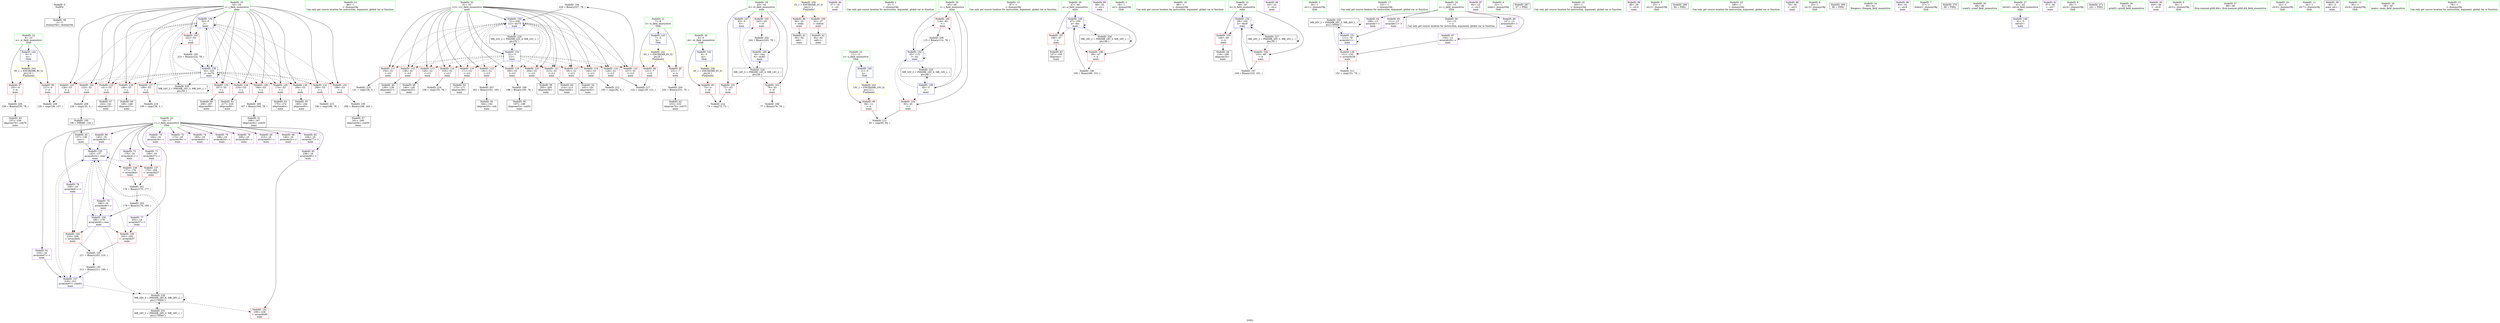 digraph "SVFG" {
	label="SVFG";

	Node0x5624395d97c0 [shape=record,color=grey,label="{NodeID: 0\nNullPtr}"];
	Node0x5624395d97c0 -> Node0x5624395f7b90[style=solid];
	Node0x5624395f84e0 [shape=record,color=red,label="{NodeID: 97\n235\<--9\n\<--w\nmain\n}"];
	Node0x5624395f84e0 -> Node0x5624396041d0[style=solid];
	Node0x5624395f6b70 [shape=record,color=green,label="{NodeID: 14\n86\<--1\n\<--dummyObj\nCan only get source location for instruction, argument, global var or function.}"];
	Node0x5624395fbef0 [shape=record,color=grey,label="{NodeID: 194\n228 = Binary(227, 78, )\n}"];
	Node0x5624395fbef0 -> Node0x5624395fff40[style=solid];
	Node0x5624395f9040 [shape=record,color=red,label="{NodeID: 111\n130\<--51\n\<--i12\nmain\n}"];
	Node0x5624395f9040 -> Node0x562439604950[style=solid];
	Node0x5624395f72b0 [shape=record,color=green,label="{NodeID: 28\n43\<--44\ntt\<--tt_field_insensitive\nmain\n}"];
	Node0x5624395f72b0 -> Node0x5624395f8820[style=solid];
	Node0x5624395f72b0 -> Node0x5624395f88f0[style=solid];
	Node0x5624395f72b0 -> Node0x5624395f89c0[style=solid];
	Node0x5624395f72b0 -> Node0x5624395ff580[style=solid];
	Node0x5624395f72b0 -> Node0x562439600010[style=solid];
	Node0x562439604650 [shape=record,color=grey,label="{NodeID: 208\n134 = cmp(133, 5, )\n}"];
	Node0x562439604650 -> Node0x562439601720[style=solid];
	Node0x5624395fe2e0 [shape=record,color=red,label="{NodeID: 125\n141\<--53\n\<--j\nmain\n}"];
	Node0x5624395fe2e0 -> Node0x5624395f8340[style=solid];
	Node0x5624395f7f30 [shape=record,color=black,label="{NodeID: 42\n65\<--62\ncall1\<--\nmain\n}"];
	Node0x5624395fee40 [shape=record,color=red,label="{NodeID: 139\n203\<--202\n\<--arrayidx57\nmain\n}"];
	Node0x5624395fee40 -> Node0x5624395fbbf0[style=solid];
	Node0x5624395f9ab0 [shape=record,color=black,label="{NodeID: 56\n197\<--196\nidxprom53\<--sub52\nmain\n}"];
	Node0x5624395ffa60 [shape=record,color=blue,label="{NodeID: 153\n51\<--5\ni12\<--\nmain\n}"];
	Node0x5624395ffa60 -> Node0x5624395f8f70[style=dashed];
	Node0x5624395ffa60 -> Node0x5624395f9040[style=dashed];
	Node0x5624395ffa60 -> Node0x5624395f9110[style=dashed];
	Node0x5624395ffa60 -> Node0x5624395f91e0[style=dashed];
	Node0x5624395ffa60 -> Node0x5624395f92b0[style=dashed];
	Node0x5624395ffa60 -> Node0x5624395f9380[style=dashed];
	Node0x5624395ffa60 -> Node0x5624395fdb90[style=dashed];
	Node0x5624395ffa60 -> Node0x5624395fdc60[style=dashed];
	Node0x5624395ffa60 -> Node0x5624395fdd30[style=dashed];
	Node0x5624395ffa60 -> Node0x5624395fde00[style=dashed];
	Node0x5624395ffa60 -> Node0x5624395fded0[style=dashed];
	Node0x5624395ffa60 -> Node0x5624395fdfa0[style=dashed];
	Node0x5624395ffa60 -> Node0x5624395fe070[style=dashed];
	Node0x5624395ffa60 -> Node0x5624395fff40[style=dashed];
	Node0x5624395ffa60 -> Node0x56243960ed80[style=dashed];
	Node0x5624395fa610 [shape=record,color=purple,label="{NodeID: 70\n165\<--16\narrayidx34\<--r\nmain\n}"];
	Node0x5624395fb170 [shape=record,color=purple,label="{NodeID: 84\n57\<--18\n\<--.str\nmain\n}"];
	Node0x5624395dca90 [shape=record,color=green,label="{NodeID: 1\n5\<--1\n\<--dummyObj\nCan only get source location for instruction, argument, global var or function.}"];
	Node0x5624395f85b0 [shape=record,color=red,label="{NodeID: 98\n94\<--11\n\<--n\nmain\n}"];
	Node0x5624395f85b0 -> Node0x562439604dd0[style=solid];
	Node0x5624395dd2c0 [shape=record,color=green,label="{NodeID: 15\n87\<--1\n\<--dummyObj\nCan only get source location for instruction, argument, global var or function.}"];
	Node0x5624395fc070 [shape=record,color=grey,label="{NodeID: 195\n200 = Binary(199, 163, )\n}"];
	Node0x5624395fc070 -> Node0x5624395f9b80[style=solid];
	Node0x5624395f9110 [shape=record,color=red,label="{NodeID: 112\n138\<--51\n\<--i12\nmain\n}"];
	Node0x5624395f9110 -> Node0x5624395f8270[style=solid];
	Node0x5624395f7380 [shape=record,color=green,label="{NodeID: 29\n45\<--46\ni\<--i_field_insensitive\nmain\n}"];
	Node0x5624395f7380 -> Node0x5624395f8a90[style=solid];
	Node0x5624395f7380 -> Node0x5624395f8b60[style=solid];
	Node0x5624395f7380 -> Node0x5624395ff650[style=solid];
	Node0x5624395f7380 -> Node0x5624395ff990[style=solid];
	Node0x5624396047d0 [shape=record,color=grey,label="{NodeID: 209\n128 = cmp(126, 127, )\n}"];
	Node0x5624395fe3b0 [shape=record,color=red,label="{NodeID: 126\n148\<--53\n\<--j\nmain\n}"];
	Node0x5624395fe3b0 -> Node0x5624395f9500[style=solid];
	Node0x5624395f8000 [shape=record,color=black,label="{NodeID: 43\n107\<--106\nidxprom\<--\nmain\n}"];
	Node0x5624395fef10 [shape=record,color=red,label="{NodeID: 140\n210\<--209\n\<--arrayidx61\nmain\n}"];
	Node0x5624395fef10 -> Node0x5624395fbbf0[style=solid];
	Node0x5624395f9b80 [shape=record,color=black,label="{NodeID: 57\n201\<--200\nidxprom56\<--sub55\nmain\n}"];
	Node0x5624395ffb30 [shape=record,color=blue,label="{NodeID: 154\n53\<--5\nj\<--\nmain\n}"];
	Node0x5624395ffb30 -> Node0x5624395fe140[style=dashed];
	Node0x5624395ffb30 -> Node0x5624395fe210[style=dashed];
	Node0x5624395ffb30 -> Node0x5624395fe2e0[style=dashed];
	Node0x5624395ffb30 -> Node0x5624395fe3b0[style=dashed];
	Node0x5624395ffb30 -> Node0x5624395fe480[style=dashed];
	Node0x5624395ffb30 -> Node0x5624395fe550[style=dashed];
	Node0x5624395ffb30 -> Node0x5624395fe620[style=dashed];
	Node0x5624395ffb30 -> Node0x5624395fe6f0[style=dashed];
	Node0x5624395ffb30 -> Node0x5624395fe7c0[style=dashed];
	Node0x5624395ffb30 -> Node0x5624395fe890[style=dashed];
	Node0x5624395ffb30 -> Node0x5624395fe960[style=dashed];
	Node0x5624395ffb30 -> Node0x5624395fea30[style=dashed];
	Node0x5624395ffb30 -> Node0x5624395feb00[style=dashed];
	Node0x5624395ffb30 -> Node0x5624395ffb30[style=dashed];
	Node0x5624395ffb30 -> Node0x5624395ffe70[style=dashed];
	Node0x5624395ffb30 -> Node0x56243960f280[style=dashed];
	Node0x5624395fa6e0 [shape=record,color=purple,label="{NodeID: 71\n169\<--16\narrayidx37\<--r\nmain\n}"];
	Node0x5624395fa6e0 -> Node0x5624395feca0[style=solid];
	Node0x5624395fb240 [shape=record,color=purple,label="{NodeID: 85\n58\<--20\n\<--.str.1\nmain\n}"];
	Node0x5624395f6690 [shape=record,color=green,label="{NodeID: 2\n18\<--1\n.str\<--dummyObj\nGlob }"];
	Node0x5624395f8680 [shape=record,color=red,label="{NodeID: 99\n56\<--22\n\<--stdin\nmain\n}"];
	Node0x5624395f8680 -> Node0x5624395f7e60[style=solid];
	Node0x5624395dd3c0 [shape=record,color=green,label="{NodeID: 16\n88\<--1\n\<--dummyObj\nCan only get source location for instruction, argument, global var or function.}"];
	Node0x5624395fc1f0 [shape=record,color=grey,label="{NodeID: 196\n100 = Binary(99, 101, )\n}"];
	Node0x5624395fc1f0 -> Node0x5624395ff720[style=solid];
	Node0x5624395f91e0 [shape=record,color=red,label="{NodeID: 113\n145\<--51\n\<--i12\nmain\n}"];
	Node0x5624395f91e0 -> Node0x5624395f9430[style=solid];
	Node0x5624395f7450 [shape=record,color=green,label="{NodeID: 30\n47\<--48\na\<--a_field_insensitive\nmain\n}"];
	Node0x5624395f7450 -> Node0x5624395f8c30[style=solid];
	Node0x5624395f7450 -> Node0x5624395f8d00[style=solid];
	Node0x5624395f7450 -> Node0x5624395ff720[style=solid];
	Node0x562439604950 [shape=record,color=grey,label="{NodeID: 210\n131 = cmp(130, 5, )\n}"];
	Node0x5624395fe480 [shape=record,color=red,label="{NodeID: 127\n158\<--53\n\<--j\nmain\n}"];
	Node0x5624395fe480 -> Node0x562439605550[style=solid];
	Node0x5624395f80d0 [shape=record,color=black,label="{NodeID: 44\n110\<--109\nidxprom10\<--\nmain\n}"];
	Node0x56243960d980 [shape=record,color=black,label="{NodeID: 224\nMR_14V_3 = PHI(MR_14V_4, MR_14V_2, )\npts\{44 \}\n}"];
	Node0x56243960d980 -> Node0x5624395f8820[style=dashed];
	Node0x56243960d980 -> Node0x5624395f88f0[style=dashed];
	Node0x56243960d980 -> Node0x5624395f89c0[style=dashed];
	Node0x56243960d980 -> Node0x562439600010[style=dashed];
	Node0x5624395fefe0 [shape=record,color=red,label="{NodeID: 141\n239\<--238\n\<--arrayidx80\nmain\n}"];
	Node0x5624395f9c50 [shape=record,color=black,label="{NodeID: 58\n205\<--204\nidxprom58\<--\nmain\n}"];
	Node0x5624395ffc00 [shape=record,color=blue,label="{NodeID: 155\n143\<--137\narrayidx24\<--conv\nmain\n}"];
	Node0x5624395ffc00 -> Node0x5624395feca0[style=dashed];
	Node0x5624395ffc00 -> Node0x5624395fed70[style=dashed];
	Node0x5624395ffc00 -> Node0x5624395fee40[style=dashed];
	Node0x5624395ffc00 -> Node0x5624395fef10[style=dashed];
	Node0x5624395ffc00 -> Node0x5624395ffc00[style=dashed];
	Node0x5624395ffc00 -> Node0x5624395ffcd0[style=dashed];
	Node0x5624395ffc00 -> Node0x5624395ffda0[style=dashed];
	Node0x5624395ffc00 -> Node0x562439611080[style=dashed];
	Node0x5624395fa7b0 [shape=record,color=purple,label="{NodeID: 72\n173\<--16\narrayidx39\<--r\nmain\n}"];
	Node0x5624395fb310 [shape=record,color=purple,label="{NodeID: 86\n63\<--23\n\<--.str.2\nmain\n}"];
	Node0x5624395f6720 [shape=record,color=green,label="{NodeID: 3\n20\<--1\n.str.1\<--dummyObj\nGlob }"];
	Node0x5624395f8750 [shape=record,color=red,label="{NodeID: 100\n62\<--27\n\<--stdout\nmain\n}"];
	Node0x5624395f8750 -> Node0x5624395f7f30[style=solid];
	Node0x5624395dd4c0 [shape=record,color=green,label="{NodeID: 17\n101\<--1\n\<--dummyObj\nCan only get source location for instruction, argument, global var or function.}"];
	Node0x5624395fc370 [shape=record,color=grey,label="{NodeID: 197\n104 = Binary(103, 101, )\n}"];
	Node0x5624395fc370 -> Node0x5624395ff7f0[style=solid];
	Node0x5624395f92b0 [shape=record,color=red,label="{NodeID: 114\n155\<--51\n\<--i12\nmain\n}"];
	Node0x5624395f92b0 -> Node0x562439605250[style=solid];
	Node0x5624395f7520 [shape=record,color=green,label="{NodeID: 31\n49\<--50\nb\<--b_field_insensitive\nmain\n}"];
	Node0x5624395f7520 -> Node0x5624395f8dd0[style=solid];
	Node0x5624395f7520 -> Node0x5624395f8ea0[style=solid];
	Node0x5624395f7520 -> Node0x5624395ff7f0[style=solid];
	Node0x562439604ad0 [shape=record,color=grey,label="{NodeID: 211\n152 = cmp(151, 78, )\n}"];
	Node0x5624395fe550 [shape=record,color=red,label="{NodeID: 128\n166\<--53\n\<--j\nmain\n}"];
	Node0x5624395fe550 -> Node0x5624395fc7f0[style=solid];
	Node0x5624395f81a0 [shape=record,color=black,label="{NodeID: 45\n137\<--136\nconv\<--\nmain\n}"];
	Node0x5624395f81a0 -> Node0x5624395ffc00[style=solid];
	Node0x56243960de80 [shape=record,color=black,label="{NodeID: 225\nMR_16V_2 = PHI(MR_16V_4, MR_16V_1, )\npts\{46 \}\n}"];
	Node0x56243960de80 -> Node0x5624395ff650[style=dashed];
	Node0x5624395ff0b0 [shape=record,color=blue,label="{NodeID: 142\n4\<--5\nnt\<--\nGlob }"];
	Node0x5624395ff0b0 -> Node0x562439612fa0[style=dashed];
	Node0x5624395f9d20 [shape=record,color=black,label="{NodeID: 59\n208\<--207\nidxprom60\<--\nmain\n}"];
	Node0x562439612480 [shape=record,color=yellow,style=double,label="{NodeID: 239\n2V_1 = ENCHI(MR_2V_0)\npts\{1 \}\nFun[main]}"];
	Node0x562439612480 -> Node0x5624395f8680[style=dashed];
	Node0x562439612480 -> Node0x5624395f8750[style=dashed];
	Node0x5624395ffcd0 [shape=record,color=blue,label="{NodeID: 156\n186\<--179\narrayidx46\<--rem\nmain\n}"];
	Node0x5624395ffcd0 -> Node0x5624395fee40[style=dashed];
	Node0x5624395ffcd0 -> Node0x5624395fef10[style=dashed];
	Node0x5624395ffcd0 -> Node0x5624395ffc00[style=dashed];
	Node0x5624395ffcd0 -> Node0x5624395ffda0[style=dashed];
	Node0x5624395ffcd0 -> Node0x562439611080[style=dashed];
	Node0x5624395fa880 [shape=record,color=purple,label="{NodeID: 73\n176\<--16\narrayidx41\<--r\nmain\n}"];
	Node0x5624395fa880 -> Node0x5624395fed70[style=solid];
	Node0x5624395fb3e0 [shape=record,color=purple,label="{NodeID: 87\n64\<--25\n\<--.str.3\nmain\n}"];
	Node0x5624395da320 [shape=record,color=green,label="{NodeID: 4\n22\<--1\nstdin\<--dummyObj\nGlob }"];
	Node0x56243961e9d0 [shape=record,color=black,label="{NodeID: 267\n67 = PHI()\n}"];
	Node0x5624395f8820 [shape=record,color=red,label="{NodeID: 101\n72\<--43\n\<--tt\nmain\n}"];
	Node0x5624395f8820 -> Node0x562439604f50[style=solid];
	Node0x5624395d9be0 [shape=record,color=green,label="{NodeID: 18\n163\<--1\n\<--dummyObj\nCan only get source location for instruction, argument, global var or function.}"];
	Node0x5624395fc4f0 [shape=record,color=grey,label="{NodeID: 198\n77 = Binary(76, 78, )\n}"];
	Node0x5624395f9380 [shape=record,color=red,label="{NodeID: 115\n161\<--51\n\<--i12\nmain\n}"];
	Node0x5624395f9380 -> Node0x5624396044d0[style=solid];
	Node0x5624395f75f0 [shape=record,color=green,label="{NodeID: 32\n51\<--52\ni12\<--i12_field_insensitive\nmain\n}"];
	Node0x5624395f75f0 -> Node0x5624395f8f70[style=solid];
	Node0x5624395f75f0 -> Node0x5624395f9040[style=solid];
	Node0x5624395f75f0 -> Node0x5624395f9110[style=solid];
	Node0x5624395f75f0 -> Node0x5624395f91e0[style=solid];
	Node0x5624395f75f0 -> Node0x5624395f92b0[style=solid];
	Node0x5624395f75f0 -> Node0x5624395f9380[style=solid];
	Node0x5624395f75f0 -> Node0x5624395fdb90[style=solid];
	Node0x5624395f75f0 -> Node0x5624395fdc60[style=solid];
	Node0x5624395f75f0 -> Node0x5624395fdd30[style=solid];
	Node0x5624395f75f0 -> Node0x5624395fde00[style=solid];
	Node0x5624395f75f0 -> Node0x5624395fded0[style=solid];
	Node0x5624395f75f0 -> Node0x5624395fdfa0[style=solid];
	Node0x5624395f75f0 -> Node0x5624395fe070[style=solid];
	Node0x5624395f75f0 -> Node0x5624395ffa60[style=solid];
	Node0x5624395f75f0 -> Node0x5624395fff40[style=solid];
	Node0x562439604c50 [shape=record,color=grey,label="{NodeID: 212\n193 = cmp(192, 5, )\n}"];
	Node0x5624395fe620 [shape=record,color=red,label="{NodeID: 129\n174\<--53\n\<--j\nmain\n}"];
	Node0x5624395fe620 -> Node0x5624395f9840[style=solid];
	Node0x5624395f8270 [shape=record,color=black,label="{NodeID: 46\n139\<--138\nidxprom21\<--\nmain\n}"];
	Node0x56243960e380 [shape=record,color=black,label="{NodeID: 226\nMR_18V_2 = PHI(MR_18V_3, MR_18V_1, )\npts\{48 \}\n}"];
	Node0x56243960e380 -> Node0x5624395f8c30[style=dashed];
	Node0x56243960e380 -> Node0x5624395ff720[style=dashed];
	Node0x56243960e380 -> Node0x56243960e380[style=dashed];
	Node0x5624395ff1b0 [shape=record,color=blue,label="{NodeID: 143\n7\<--5\nh\<--\nGlob }"];
	Node0x5624395ff1b0 -> Node0x562439613080[style=dashed];
	Node0x5624395f9df0 [shape=record,color=black,label="{NodeID: 60\n214\<--213\nidxprom64\<--\nmain\n}"];
	Node0x562439612fa0 [shape=record,color=yellow,style=double,label="{NodeID: 240\n4V_1 = ENCHI(MR_4V_0)\npts\{6 \}\nFun[main]}"];
	Node0x562439612fa0 -> Node0x5624395fb8c0[style=dashed];
	Node0x5624395ffda0 [shape=record,color=blue,label="{NodeID: 157\n218\<--212\narrayidx67\<--rem63\nmain\n}"];
	Node0x5624395ffda0 -> Node0x5624395ffc00[style=dashed];
	Node0x5624395ffda0 -> Node0x562439611080[style=dashed];
	Node0x5624395fa950 [shape=record,color=purple,label="{NodeID: 74\n183\<--16\narrayidx44\<--r\nmain\n}"];
	Node0x5624395fb4b0 [shape=record,color=purple,label="{NodeID: 88\n66\<--28\n\<--.str.4\nmain\n}"];
	Node0x5624395da3b0 [shape=record,color=green,label="{NodeID: 5\n23\<--1\n.str.2\<--dummyObj\nGlob }"];
	Node0x56243961ead0 [shape=record,color=black,label="{NodeID: 268\n84 = PHI()\n}"];
	Node0x5624395f88f0 [shape=record,color=red,label="{NodeID: 102\n76\<--43\n\<--tt\nmain\n}"];
	Node0x5624395f88f0 -> Node0x5624395fc4f0[style=solid];
	Node0x5624395d9ce0 [shape=record,color=green,label="{NodeID: 19\n180\<--1\n\<--dummyObj\nCan only get source location for instruction, argument, global var or function.}"];
	Node0x5624395fc670 [shape=record,color=grey,label="{NodeID: 199\n196 = Binary(195, 78, )\n}"];
	Node0x5624395fc670 -> Node0x5624395f9ab0[style=solid];
	Node0x5624395fdb90 [shape=record,color=red,label="{NodeID: 116\n171\<--51\n\<--i12\nmain\n}"];
	Node0x5624395fdb90 -> Node0x5624395f9770[style=solid];
	Node0x5624395f76c0 [shape=record,color=green,label="{NodeID: 33\n53\<--54\nj\<--j_field_insensitive\nmain\n}"];
	Node0x5624395f76c0 -> Node0x5624395fe140[style=solid];
	Node0x5624395f76c0 -> Node0x5624395fe210[style=solid];
	Node0x5624395f76c0 -> Node0x5624395fe2e0[style=solid];
	Node0x5624395f76c0 -> Node0x5624395fe3b0[style=solid];
	Node0x5624395f76c0 -> Node0x5624395fe480[style=solid];
	Node0x5624395f76c0 -> Node0x5624395fe550[style=solid];
	Node0x5624395f76c0 -> Node0x5624395fe620[style=solid];
	Node0x5624395f76c0 -> Node0x5624395fe6f0[style=solid];
	Node0x5624395f76c0 -> Node0x5624395fe7c0[style=solid];
	Node0x5624395f76c0 -> Node0x5624395fe890[style=solid];
	Node0x5624395f76c0 -> Node0x5624395fe960[style=solid];
	Node0x5624395f76c0 -> Node0x5624395fea30[style=solid];
	Node0x5624395f76c0 -> Node0x5624395feb00[style=solid];
	Node0x5624395f76c0 -> Node0x5624395ffb30[style=solid];
	Node0x5624395f76c0 -> Node0x5624395ffe70[style=solid];
	Node0x562439604dd0 [shape=record,color=grey,label="{NodeID: 213\n95 = cmp(93, 94, )\n}"];
	Node0x5624395fe6f0 [shape=record,color=red,label="{NodeID: 130\n184\<--53\n\<--j\nmain\n}"];
	Node0x5624395fe6f0 -> Node0x5624395f99e0[style=solid];
	Node0x5624395f8340 [shape=record,color=black,label="{NodeID: 47\n142\<--141\nidxprom23\<--\nmain\n}"];
	Node0x56243960e880 [shape=record,color=black,label="{NodeID: 227\nMR_20V_2 = PHI(MR_20V_3, MR_20V_1, )\npts\{50 \}\n}"];
	Node0x56243960e880 -> Node0x5624395f8dd0[style=dashed];
	Node0x56243960e880 -> Node0x5624395ff7f0[style=dashed];
	Node0x56243960e880 -> Node0x56243960e880[style=dashed];
	Node0x5624395ff2b0 [shape=record,color=blue,label="{NodeID: 144\n9\<--5\nw\<--\nGlob }"];
	Node0x5624395ff2b0 -> Node0x562439613160[style=dashed];
	Node0x5624395f9ec0 [shape=record,color=black,label="{NodeID: 61\n217\<--216\nidxprom66\<--\nmain\n}"];
	Node0x562439613080 [shape=record,color=yellow,style=double,label="{NodeID: 241\n6V_1 = ENCHI(MR_6V_0)\npts\{8 \}\nFun[main]}"];
	Node0x562439613080 -> Node0x5624395fb990[style=dashed];
	Node0x562439613080 -> Node0x5624395fba60[style=dashed];
	Node0x5624395ffe70 [shape=record,color=blue,label="{NodeID: 158\n53\<--223\nj\<--inc70\nmain\n}"];
	Node0x5624395ffe70 -> Node0x5624395fe140[style=dashed];
	Node0x5624395ffe70 -> Node0x5624395fe210[style=dashed];
	Node0x5624395ffe70 -> Node0x5624395fe2e0[style=dashed];
	Node0x5624395ffe70 -> Node0x5624395fe3b0[style=dashed];
	Node0x5624395ffe70 -> Node0x5624395fe480[style=dashed];
	Node0x5624395ffe70 -> Node0x5624395fe550[style=dashed];
	Node0x5624395ffe70 -> Node0x5624395fe620[style=dashed];
	Node0x5624395ffe70 -> Node0x5624395fe6f0[style=dashed];
	Node0x5624395ffe70 -> Node0x5624395fe7c0[style=dashed];
	Node0x5624395ffe70 -> Node0x5624395fe890[style=dashed];
	Node0x5624395ffe70 -> Node0x5624395fe960[style=dashed];
	Node0x5624395ffe70 -> Node0x5624395fea30[style=dashed];
	Node0x5624395ffe70 -> Node0x5624395feb00[style=dashed];
	Node0x5624395ffe70 -> Node0x5624395ffb30[style=dashed];
	Node0x5624395ffe70 -> Node0x5624395ffe70[style=dashed];
	Node0x5624395ffe70 -> Node0x56243960f280[style=dashed];
	Node0x5624395faa20 [shape=record,color=purple,label="{NodeID: 75\n186\<--16\narrayidx46\<--r\nmain\n}"];
	Node0x5624395faa20 -> Node0x5624395ffcd0[style=solid];
	Node0x5624395fb580 [shape=record,color=purple,label="{NodeID: 89\n79\<--30\n\<--.str.5\nmain\n}"];
	Node0x5624395dcc10 [shape=record,color=green,label="{NodeID: 6\n25\<--1\n.str.3\<--dummyObj\nGlob }"];
	Node0x56243961f120 [shape=record,color=black,label="{NodeID: 269\n80 = PHI()\n}"];
	Node0x5624395f89c0 [shape=record,color=red,label="{NodeID: 103\n243\<--43\n\<--tt\nmain\n}"];
	Node0x5624395f89c0 -> Node0x562439603d90[style=solid];
	Node0x5624395d9de0 [shape=record,color=green,label="{NodeID: 20\n4\<--6\nnt\<--nt_field_insensitive\nGlob }"];
	Node0x5624395d9de0 -> Node0x5624395fb8c0[style=solid];
	Node0x5624395d9de0 -> Node0x5624395ff0b0[style=solid];
	Node0x5624395fc7f0 [shape=record,color=grey,label="{NodeID: 200\n167 = Binary(166, 78, )\n}"];
	Node0x5624395fc7f0 -> Node0x5624395f96a0[style=solid];
	Node0x5624395fdc60 [shape=record,color=red,label="{NodeID: 117\n181\<--51\n\<--i12\nmain\n}"];
	Node0x5624395fdc60 -> Node0x5624395f9910[style=solid];
	Node0x5624395f7790 [shape=record,color=green,label="{NodeID: 34\n60\<--61\nfreopen\<--freopen_field_insensitive\n}"];
	Node0x562439604f50 [shape=record,color=grey,label="{NodeID: 214\n74 = cmp(72, 73, )\n}"];
	Node0x5624395fe7c0 [shape=record,color=red,label="{NodeID: 131\n189\<--53\n\<--j\nmain\n}"];
	Node0x5624395fe7c0 -> Node0x5624396050d0[style=solid];
	Node0x5624395f9430 [shape=record,color=black,label="{NodeID: 48\n146\<--145\nidxprom25\<--\nmain\n}"];
	Node0x56243960ed80 [shape=record,color=black,label="{NodeID: 228\nMR_22V_2 = PHI(MR_22V_4, MR_22V_1, )\npts\{52 \}\n}"];
	Node0x56243960ed80 -> Node0x5624395ffa60[style=dashed];
	Node0x5624395ff3b0 [shape=record,color=blue,label="{NodeID: 145\n11\<--5\nn\<--\nGlob }"];
	Node0x5624395ff3b0 -> Node0x562439613240[style=dashed];
	Node0x5624395f9f90 [shape=record,color=black,label="{NodeID: 62\n233\<--232\nidxprom76\<--sub75\nmain\n}"];
	Node0x562439613160 [shape=record,color=yellow,style=double,label="{NodeID: 242\n8V_1 = ENCHI(MR_8V_0)\npts\{10 \}\nFun[main]}"];
	Node0x562439613160 -> Node0x5624395f8410[style=dashed];
	Node0x562439613160 -> Node0x5624395f84e0[style=dashed];
	Node0x5624395fff40 [shape=record,color=blue,label="{NodeID: 159\n51\<--228\ni12\<--inc73\nmain\n}"];
	Node0x5624395fff40 -> Node0x5624395f8f70[style=dashed];
	Node0x5624395fff40 -> Node0x5624395f9040[style=dashed];
	Node0x5624395fff40 -> Node0x5624395f9110[style=dashed];
	Node0x5624395fff40 -> Node0x5624395f91e0[style=dashed];
	Node0x5624395fff40 -> Node0x5624395f92b0[style=dashed];
	Node0x5624395fff40 -> Node0x5624395f9380[style=dashed];
	Node0x5624395fff40 -> Node0x5624395fdb90[style=dashed];
	Node0x5624395fff40 -> Node0x5624395fdc60[style=dashed];
	Node0x5624395fff40 -> Node0x5624395fdd30[style=dashed];
	Node0x5624395fff40 -> Node0x5624395fde00[style=dashed];
	Node0x5624395fff40 -> Node0x5624395fded0[style=dashed];
	Node0x5624395fff40 -> Node0x5624395fdfa0[style=dashed];
	Node0x5624395fff40 -> Node0x5624395fe070[style=dashed];
	Node0x5624395fff40 -> Node0x5624395fff40[style=dashed];
	Node0x5624395fff40 -> Node0x56243960ed80[style=dashed];
	Node0x5624395faaf0 [shape=record,color=purple,label="{NodeID: 76\n198\<--16\narrayidx54\<--r\nmain\n}"];
	Node0x5624395fb650 [shape=record,color=purple,label="{NodeID: 90\n83\<--32\n\<--.str.6\nmain\n}"];
	Node0x5624395dcca0 [shape=record,color=green,label="{NodeID: 7\n27\<--1\nstdout\<--dummyObj\nGlob }"];
	Node0x56243961f220 [shape=record,color=black,label="{NodeID: 270\n98 = PHI()\n}"];
	Node0x5624395f8a90 [shape=record,color=red,label="{NodeID: 104\n93\<--45\n\<--i\nmain\n}"];
	Node0x5624395f8a90 -> Node0x562439604dd0[style=solid];
	Node0x5624395d9ee0 [shape=record,color=green,label="{NodeID: 21\n7\<--8\nh\<--h_field_insensitive\nGlob }"];
	Node0x5624395d9ee0 -> Node0x5624395fb990[style=solid];
	Node0x5624395d9ee0 -> Node0x5624395fba60[style=solid];
	Node0x5624395d9ee0 -> Node0x5624395ff1b0[style=solid];
	Node0x5624395fc970 [shape=record,color=grey,label="{NodeID: 201\n178 = Binary(170, 177, )\n}"];
	Node0x5624395fc970 -> Node0x562439603ed0[style=solid];
	Node0x5624395fdd30 [shape=record,color=red,label="{NodeID: 118\n192\<--51\n\<--i12\nmain\n}"];
	Node0x5624395fdd30 -> Node0x562439604c50[style=solid];
	Node0x5624395f7890 [shape=record,color=green,label="{NodeID: 35\n68\<--69\nscanf\<--scanf_field_insensitive\n}"];
	Node0x5624396050d0 [shape=record,color=grey,label="{NodeID: 215\n190 = cmp(189, 78, )\n}"];
	Node0x5624395fe890 [shape=record,color=red,label="{NodeID: 132\n199\<--53\n\<--j\nmain\n}"];
	Node0x5624395fe890 -> Node0x5624395fc070[style=solid];
	Node0x5624395f9500 [shape=record,color=black,label="{NodeID: 49\n149\<--148\nidxprom27\<--\nmain\n}"];
	Node0x56243960f280 [shape=record,color=black,label="{NodeID: 229\nMR_24V_2 = PHI(MR_24V_3, MR_24V_1, )\npts\{54 \}\n}"];
	Node0x56243960f280 -> Node0x5624395ffb30[style=dashed];
	Node0x56243960f280 -> Node0x56243960f280[style=dashed];
	Node0x5624395ff4b0 [shape=record,color=blue,label="{NodeID: 146\n41\<--5\nretval\<--\nmain\n}"];
	Node0x5624395fa060 [shape=record,color=black,label="{NodeID: 63\n237\<--236\nidxprom79\<--sub78\nmain\n}"];
	Node0x562439613240 [shape=record,color=yellow,style=double,label="{NodeID: 243\n10V_1 = ENCHI(MR_10V_0)\npts\{12 \}\nFun[main]}"];
	Node0x562439613240 -> Node0x5624395f85b0[style=dashed];
	Node0x562439600010 [shape=record,color=blue,label="{NodeID: 160\n43\<--244\ntt\<--inc83\nmain\n}"];
	Node0x562439600010 -> Node0x56243960d980[style=dashed];
	Node0x5624395fabc0 [shape=record,color=purple,label="{NodeID: 77\n202\<--16\narrayidx57\<--r\nmain\n}"];
	Node0x5624395fabc0 -> Node0x5624395fee40[style=solid];
	Node0x5624395fb720 [shape=record,color=purple,label="{NodeID: 91\n97\<--34\n\<--.str.7\nmain\n}"];
	Node0x5624395dcd30 [shape=record,color=green,label="{NodeID: 8\n28\<--1\n.str.4\<--dummyObj\nGlob }"];
	Node0x56243961f320 [shape=record,color=black,label="{NodeID: 271\n241 = PHI()\n}"];
	Node0x5624395f8b60 [shape=record,color=red,label="{NodeID: 105\n114\<--45\n\<--i\nmain\n}"];
	Node0x5624395f8b60 -> Node0x562439604350[style=solid];
	Node0x5624395d9fe0 [shape=record,color=green,label="{NodeID: 22\n9\<--10\nw\<--w_field_insensitive\nGlob }"];
	Node0x5624395d9fe0 -> Node0x5624395f8410[style=solid];
	Node0x5624395d9fe0 -> Node0x5624395f84e0[style=solid];
	Node0x5624395d9fe0 -> Node0x5624395ff2b0[style=solid];
	Node0x562439603d90 [shape=record,color=grey,label="{NodeID: 202\n244 = Binary(243, 78, )\n}"];
	Node0x562439603d90 -> Node0x562439600010[style=solid];
	Node0x5624395fde00 [shape=record,color=red,label="{NodeID: 119\n195\<--51\n\<--i12\nmain\n}"];
	Node0x5624395fde00 -> Node0x5624395fc670[style=solid];
	Node0x5624395f7990 [shape=record,color=green,label="{NodeID: 36\n81\<--82\nprintf\<--printf_field_insensitive\n}"];
	Node0x562439605250 [shape=record,color=grey,label="{NodeID: 216\n156 = cmp(155, 78, )\n}"];
	Node0x5624395fe960 [shape=record,color=red,label="{NodeID: 133\n207\<--53\n\<--j\nmain\n}"];
	Node0x5624395fe960 -> Node0x5624395f9d20[style=solid];
	Node0x5624395f95d0 [shape=record,color=black,label="{NodeID: 50\n164\<--162\nidxprom33\<--sub\nmain\n}"];
	Node0x56243960f780 [shape=record,color=black,label="{NodeID: 230\nMR_26V_2 = PHI(MR_26V_3, MR_26V_1, )\npts\{150000 \}\n}"];
	Node0x56243960f780 -> Node0x5624395febd0[style=dashed];
	Node0x56243960f780 -> Node0x5624395ff8c0[style=dashed];
	Node0x56243960f780 -> Node0x56243960f780[style=dashed];
	Node0x5624395ff580 [shape=record,color=blue,label="{NodeID: 147\n43\<--5\ntt\<--\nmain\n}"];
	Node0x5624395ff580 -> Node0x56243960d980[style=dashed];
	Node0x5624395fa130 [shape=record,color=purple,label="{NodeID: 64\n108\<--13\narrayidx\<--c\nmain\n}"];
	Node0x5624395fac90 [shape=record,color=purple,label="{NodeID: 78\n206\<--16\narrayidx59\<--r\nmain\n}"];
	Node0x5624395fb7f0 [shape=record,color=purple,label="{NodeID: 92\n240\<--36\n\<--.str.8\nmain\n}"];
	Node0x5624395d9960 [shape=record,color=green,label="{NodeID: 9\n30\<--1\n.str.5\<--dummyObj\nGlob }"];
	Node0x5624395f8c30 [shape=record,color=red,label="{NodeID: 106\n99\<--47\n\<--a\nmain\n}"];
	Node0x5624395f8c30 -> Node0x5624395fc1f0[style=solid];
	Node0x5624395da0e0 [shape=record,color=green,label="{NodeID: 23\n11\<--12\nn\<--n_field_insensitive\nGlob }"];
	Node0x5624395da0e0 -> Node0x5624395f85b0[style=solid];
	Node0x5624395da0e0 -> Node0x5624395ff3b0[style=solid];
	Node0x562439603ed0 [shape=record,color=grey,label="{NodeID: 203\n179 = Binary(178, 180, )\n}"];
	Node0x562439603ed0 -> Node0x5624395ffcd0[style=solid];
	Node0x5624395fded0 [shape=record,color=red,label="{NodeID: 120\n204\<--51\n\<--i12\nmain\n}"];
	Node0x5624395fded0 -> Node0x5624395f9c50[style=solid];
	Node0x5624395f7a90 [shape=record,color=green,label="{NodeID: 37\n89\<--90\nllvm.memset.p0i8.i64\<--llvm.memset.p0i8.i64_field_insensitive\n}"];
	Node0x5624396053d0 [shape=record,color=grey,label="{NodeID: 217\n122 = cmp(120, 121, )\n}"];
	Node0x5624395fea30 [shape=record,color=red,label="{NodeID: 134\n216\<--53\n\<--j\nmain\n}"];
	Node0x5624395fea30 -> Node0x5624395f9ec0[style=solid];
	Node0x5624395f96a0 [shape=record,color=black,label="{NodeID: 51\n168\<--167\nidxprom36\<--sub35\nmain\n}"];
	Node0x56243960fc80 [shape=record,color=black,label="{NodeID: 231\nMR_28V_2 = PHI(MR_28V_3, MR_28V_1, )\npts\{170000 \}\n}"];
	Node0x56243960fc80 -> Node0x562439611080[style=dashed];
	Node0x5624395ff650 [shape=record,color=blue,label="{NodeID: 148\n45\<--5\ni\<--\nmain\n}"];
	Node0x5624395ff650 -> Node0x5624395f8a90[style=dashed];
	Node0x5624395ff650 -> Node0x5624395f8b60[style=dashed];
	Node0x5624395ff650 -> Node0x5624395ff990[style=dashed];
	Node0x5624395ff650 -> Node0x56243960de80[style=dashed];
	Node0x5624395fa200 [shape=record,color=purple,label="{NodeID: 65\n111\<--13\narrayidx11\<--c\nmain\n}"];
	Node0x5624395fa200 -> Node0x5624395ff8c0[style=solid];
	Node0x5624395fad60 [shape=record,color=purple,label="{NodeID: 79\n209\<--16\narrayidx61\<--r\nmain\n}"];
	Node0x5624395fad60 -> Node0x5624395fef10[style=solid];
	Node0x5624395fb8c0 [shape=record,color=red,label="{NodeID: 93\n73\<--4\n\<--nt\nmain\n}"];
	Node0x5624395fb8c0 -> Node0x562439604f50[style=solid];
	Node0x5624395d99f0 [shape=record,color=green,label="{NodeID: 10\n32\<--1\n.str.6\<--dummyObj\nGlob }"];
	Node0x562439601720 [shape=record,color=black,label="{NodeID: 190\n136 = PHI(88, 134, )\n}"];
	Node0x562439601720 -> Node0x5624395f81a0[style=solid];
	Node0x5624395f8d00 [shape=record,color=red,label="{NodeID: 107\n106\<--47\n\<--a\nmain\n}"];
	Node0x5624395f8d00 -> Node0x5624395f8000[style=solid];
	Node0x5624395da1e0 [shape=record,color=green,label="{NodeID: 24\n13\<--15\nc\<--c_field_insensitive\nGlob }"];
	Node0x5624395da1e0 -> Node0x5624395f7d60[style=solid];
	Node0x5624395da1e0 -> Node0x5624395fa130[style=solid];
	Node0x5624395da1e0 -> Node0x5624395fa200[style=solid];
	Node0x5624395da1e0 -> Node0x5624395fa2d0[style=solid];
	Node0x5624395da1e0 -> Node0x5624395fa3a0[style=solid];
	Node0x562439604050 [shape=record,color=grey,label="{NodeID: 204\n232 = Binary(231, 78, )\n}"];
	Node0x562439604050 -> Node0x5624395f9f90[style=solid];
	Node0x5624395fdfa0 [shape=record,color=red,label="{NodeID: 121\n213\<--51\n\<--i12\nmain\n}"];
	Node0x5624395fdfa0 -> Node0x5624395f9df0[style=solid];
	Node0x5624395f7b90 [shape=record,color=black,label="{NodeID: 38\n2\<--3\ndummyVal\<--dummyVal\n}"];
	Node0x562439605550 [shape=record,color=grey,label="{NodeID: 218\n159 = cmp(158, 5, )\n}"];
	Node0x5624395feb00 [shape=record,color=red,label="{NodeID: 135\n222\<--53\n\<--j\nmain\n}"];
	Node0x5624395feb00 -> Node0x5624395fbd70[style=solid];
	Node0x5624395f9770 [shape=record,color=black,label="{NodeID: 52\n172\<--171\nidxprom38\<--\nmain\n}"];
	Node0x5624395ff720 [shape=record,color=blue,label="{NodeID: 149\n47\<--100\na\<--dec\nmain\n}"];
	Node0x5624395ff720 -> Node0x5624395f8c30[style=dashed];
	Node0x5624395ff720 -> Node0x5624395f8d00[style=dashed];
	Node0x5624395ff720 -> Node0x5624395ff720[style=dashed];
	Node0x5624395ff720 -> Node0x56243960e380[style=dashed];
	Node0x5624395fa2d0 [shape=record,color=purple,label="{NodeID: 66\n147\<--13\narrayidx26\<--c\nmain\n}"];
	Node0x5624395fae30 [shape=record,color=purple,label="{NodeID: 80\n215\<--16\narrayidx65\<--r\nmain\n}"];
	Node0x5624395fb990 [shape=record,color=red,label="{NodeID: 94\n121\<--7\n\<--h\nmain\n}"];
	Node0x5624395fb990 -> Node0x5624396053d0[style=solid];
	Node0x5624395d9ac0 [shape=record,color=green,label="{NodeID: 11\n34\<--1\n.str.7\<--dummyObj\nGlob }"];
	Node0x562439601cc0 [shape=record,color=grey,label="{NodeID: 191\n212 = Binary(211, 180, )\n}"];
	Node0x562439601cc0 -> Node0x5624395ffda0[style=solid];
	Node0x5624395f8dd0 [shape=record,color=red,label="{NodeID: 108\n103\<--49\n\<--b\nmain\n}"];
	Node0x5624395f8dd0 -> Node0x5624395fc370[style=solid];
	Node0x5624395f6fe0 [shape=record,color=green,label="{NodeID: 25\n16\<--17\nr\<--r_field_insensitive\nGlob }"];
	Node0x5624395f6fe0 -> Node0x5624395fa470[style=solid];
	Node0x5624395f6fe0 -> Node0x5624395fa540[style=solid];
	Node0x5624395f6fe0 -> Node0x5624395fa610[style=solid];
	Node0x5624395f6fe0 -> Node0x5624395fa6e0[style=solid];
	Node0x5624395f6fe0 -> Node0x5624395fa7b0[style=solid];
	Node0x5624395f6fe0 -> Node0x5624395fa880[style=solid];
	Node0x5624395f6fe0 -> Node0x5624395fa950[style=solid];
	Node0x5624395f6fe0 -> Node0x5624395faa20[style=solid];
	Node0x5624395f6fe0 -> Node0x5624395faaf0[style=solid];
	Node0x5624395f6fe0 -> Node0x5624395fabc0[style=solid];
	Node0x5624395f6fe0 -> Node0x5624395fac90[style=solid];
	Node0x5624395f6fe0 -> Node0x5624395fad60[style=solid];
	Node0x5624395f6fe0 -> Node0x5624395fae30[style=solid];
	Node0x5624395f6fe0 -> Node0x5624395faf00[style=solid];
	Node0x5624395f6fe0 -> Node0x5624395fafd0[style=solid];
	Node0x5624395f6fe0 -> Node0x5624395fb0a0[style=solid];
	Node0x5624396041d0 [shape=record,color=grey,label="{NodeID: 205\n236 = Binary(235, 78, )\n}"];
	Node0x5624396041d0 -> Node0x5624395fa060[style=solid];
	Node0x5624395fe070 [shape=record,color=red,label="{NodeID: 122\n227\<--51\n\<--i12\nmain\n}"];
	Node0x5624395fe070 -> Node0x5624395fbef0[style=solid];
	Node0x5624395f7c90 [shape=record,color=black,label="{NodeID: 39\n40\<--5\nmain_ret\<--\nmain\n}"];
	Node0x5624395febd0 [shape=record,color=red,label="{NodeID: 136\n151\<--150\n\<--arrayidx28\nmain\n}"];
	Node0x5624395febd0 -> Node0x562439604ad0[style=solid];
	Node0x5624395f9840 [shape=record,color=black,label="{NodeID: 53\n175\<--174\nidxprom40\<--\nmain\n}"];
	Node0x5624395ff7f0 [shape=record,color=blue,label="{NodeID: 150\n49\<--104\nb\<--dec9\nmain\n}"];
	Node0x5624395ff7f0 -> Node0x5624395f8dd0[style=dashed];
	Node0x5624395ff7f0 -> Node0x5624395f8ea0[style=dashed];
	Node0x5624395ff7f0 -> Node0x5624395ff7f0[style=dashed];
	Node0x5624395ff7f0 -> Node0x56243960e880[style=dashed];
	Node0x5624395fa3a0 [shape=record,color=purple,label="{NodeID: 67\n150\<--13\narrayidx28\<--c\nmain\n}"];
	Node0x5624395fa3a0 -> Node0x5624395febd0[style=solid];
	Node0x5624395faf00 [shape=record,color=purple,label="{NodeID: 81\n218\<--16\narrayidx67\<--r\nmain\n}"];
	Node0x5624395faf00 -> Node0x5624395ffda0[style=solid];
	Node0x5624395fba60 [shape=record,color=red,label="{NodeID: 95\n231\<--7\n\<--h\nmain\n}"];
	Node0x5624395fba60 -> Node0x562439604050[style=solid];
	Node0x5624395f69d0 [shape=record,color=green,label="{NodeID: 12\n36\<--1\n.str.8\<--dummyObj\nGlob }"];
	Node0x5624395fbbf0 [shape=record,color=grey,label="{NodeID: 192\n211 = Binary(203, 210, )\n}"];
	Node0x5624395fbbf0 -> Node0x562439601cc0[style=solid];
	Node0x5624395f8ea0 [shape=record,color=red,label="{NodeID: 109\n109\<--49\n\<--b\nmain\n}"];
	Node0x5624395f8ea0 -> Node0x5624395f80d0[style=solid];
	Node0x5624395f70e0 [shape=record,color=green,label="{NodeID: 26\n38\<--39\nmain\<--main_field_insensitive\n}"];
	Node0x562439604350 [shape=record,color=grey,label="{NodeID: 206\n115 = Binary(114, 78, )\n}"];
	Node0x562439604350 -> Node0x5624395ff990[style=solid];
	Node0x5624395fe140 [shape=record,color=red,label="{NodeID: 123\n126\<--53\n\<--j\nmain\n}"];
	Node0x5624395fe140 -> Node0x5624396047d0[style=solid];
	Node0x5624395f7d60 [shape=record,color=black,label="{NodeID: 40\n14\<--13\n\<--c\nCan only get source location for instruction, argument, global var or function.}"];
	Node0x5624395feca0 [shape=record,color=red,label="{NodeID: 137\n170\<--169\n\<--arrayidx37\nmain\n}"];
	Node0x5624395feca0 -> Node0x5624395fc970[style=solid];
	Node0x5624395f9910 [shape=record,color=black,label="{NodeID: 54\n182\<--181\nidxprom43\<--\nmain\n}"];
	Node0x5624395ff8c0 [shape=record,color=blue,label="{NodeID: 151\n111\<--78\narrayidx11\<--\nmain\n}"];
	Node0x5624395ff8c0 -> Node0x5624395febd0[style=dashed];
	Node0x5624395ff8c0 -> Node0x5624395ff8c0[style=dashed];
	Node0x5624395ff8c0 -> Node0x56243960f780[style=dashed];
	Node0x5624395fa470 [shape=record,color=purple,label="{NodeID: 68\n140\<--16\narrayidx22\<--r\nmain\n}"];
	Node0x5624395fafd0 [shape=record,color=purple,label="{NodeID: 82\n234\<--16\narrayidx77\<--r\nmain\n}"];
	Node0x5624395f8410 [shape=record,color=red,label="{NodeID: 96\n127\<--9\n\<--w\nmain\n}"];
	Node0x5624395f8410 -> Node0x5624396047d0[style=solid];
	Node0x5624395f6aa0 [shape=record,color=green,label="{NodeID: 13\n78\<--1\n\<--dummyObj\nCan only get source location for instruction, argument, global var or function.}"];
	Node0x5624395fbd70 [shape=record,color=grey,label="{NodeID: 193\n223 = Binary(222, 78, )\n}"];
	Node0x5624395fbd70 -> Node0x5624395ffe70[style=solid];
	Node0x5624395f8f70 [shape=record,color=red,label="{NodeID: 110\n120\<--51\n\<--i12\nmain\n}"];
	Node0x5624395f8f70 -> Node0x5624396053d0[style=solid];
	Node0x5624395f71e0 [shape=record,color=green,label="{NodeID: 27\n41\<--42\nretval\<--retval_field_insensitive\nmain\n}"];
	Node0x5624395f71e0 -> Node0x5624395ff4b0[style=solid];
	Node0x5624396044d0 [shape=record,color=grey,label="{NodeID: 207\n162 = Binary(161, 163, )\n}"];
	Node0x5624396044d0 -> Node0x5624395f95d0[style=solid];
	Node0x5624395fe210 [shape=record,color=red,label="{NodeID: 124\n133\<--53\n\<--j\nmain\n}"];
	Node0x5624395fe210 -> Node0x562439604650[style=solid];
	Node0x5624395f7e60 [shape=record,color=black,label="{NodeID: 41\n59\<--56\ncall\<--\nmain\n}"];
	Node0x5624395fed70 [shape=record,color=red,label="{NodeID: 138\n177\<--176\n\<--arrayidx41\nmain\n}"];
	Node0x5624395fed70 -> Node0x5624395fc970[style=solid];
	Node0x5624395f99e0 [shape=record,color=black,label="{NodeID: 55\n185\<--184\nidxprom45\<--\nmain\n}"];
	Node0x562439611080 [shape=record,color=black,label="{NodeID: 235\nMR_28V_3 = PHI(MR_28V_4, MR_28V_2, )\npts\{170000 \}\n}"];
	Node0x562439611080 -> Node0x5624395fefe0[style=dashed];
	Node0x562439611080 -> Node0x5624395ffc00[style=dashed];
	Node0x562439611080 -> Node0x56243960fc80[style=dashed];
	Node0x562439611080 -> Node0x562439611080[style=dashed];
	Node0x5624395ff990 [shape=record,color=blue,label="{NodeID: 152\n45\<--115\ni\<--inc\nmain\n}"];
	Node0x5624395ff990 -> Node0x5624395f8a90[style=dashed];
	Node0x5624395ff990 -> Node0x5624395f8b60[style=dashed];
	Node0x5624395ff990 -> Node0x5624395ff990[style=dashed];
	Node0x5624395ff990 -> Node0x56243960de80[style=dashed];
	Node0x5624395fa540 [shape=record,color=purple,label="{NodeID: 69\n143\<--16\narrayidx24\<--r\nmain\n}"];
	Node0x5624395fa540 -> Node0x5624395ffc00[style=solid];
	Node0x5624395fb0a0 [shape=record,color=purple,label="{NodeID: 83\n238\<--16\narrayidx80\<--r\nmain\n}"];
	Node0x5624395fb0a0 -> Node0x5624395fefe0[style=solid];
}
